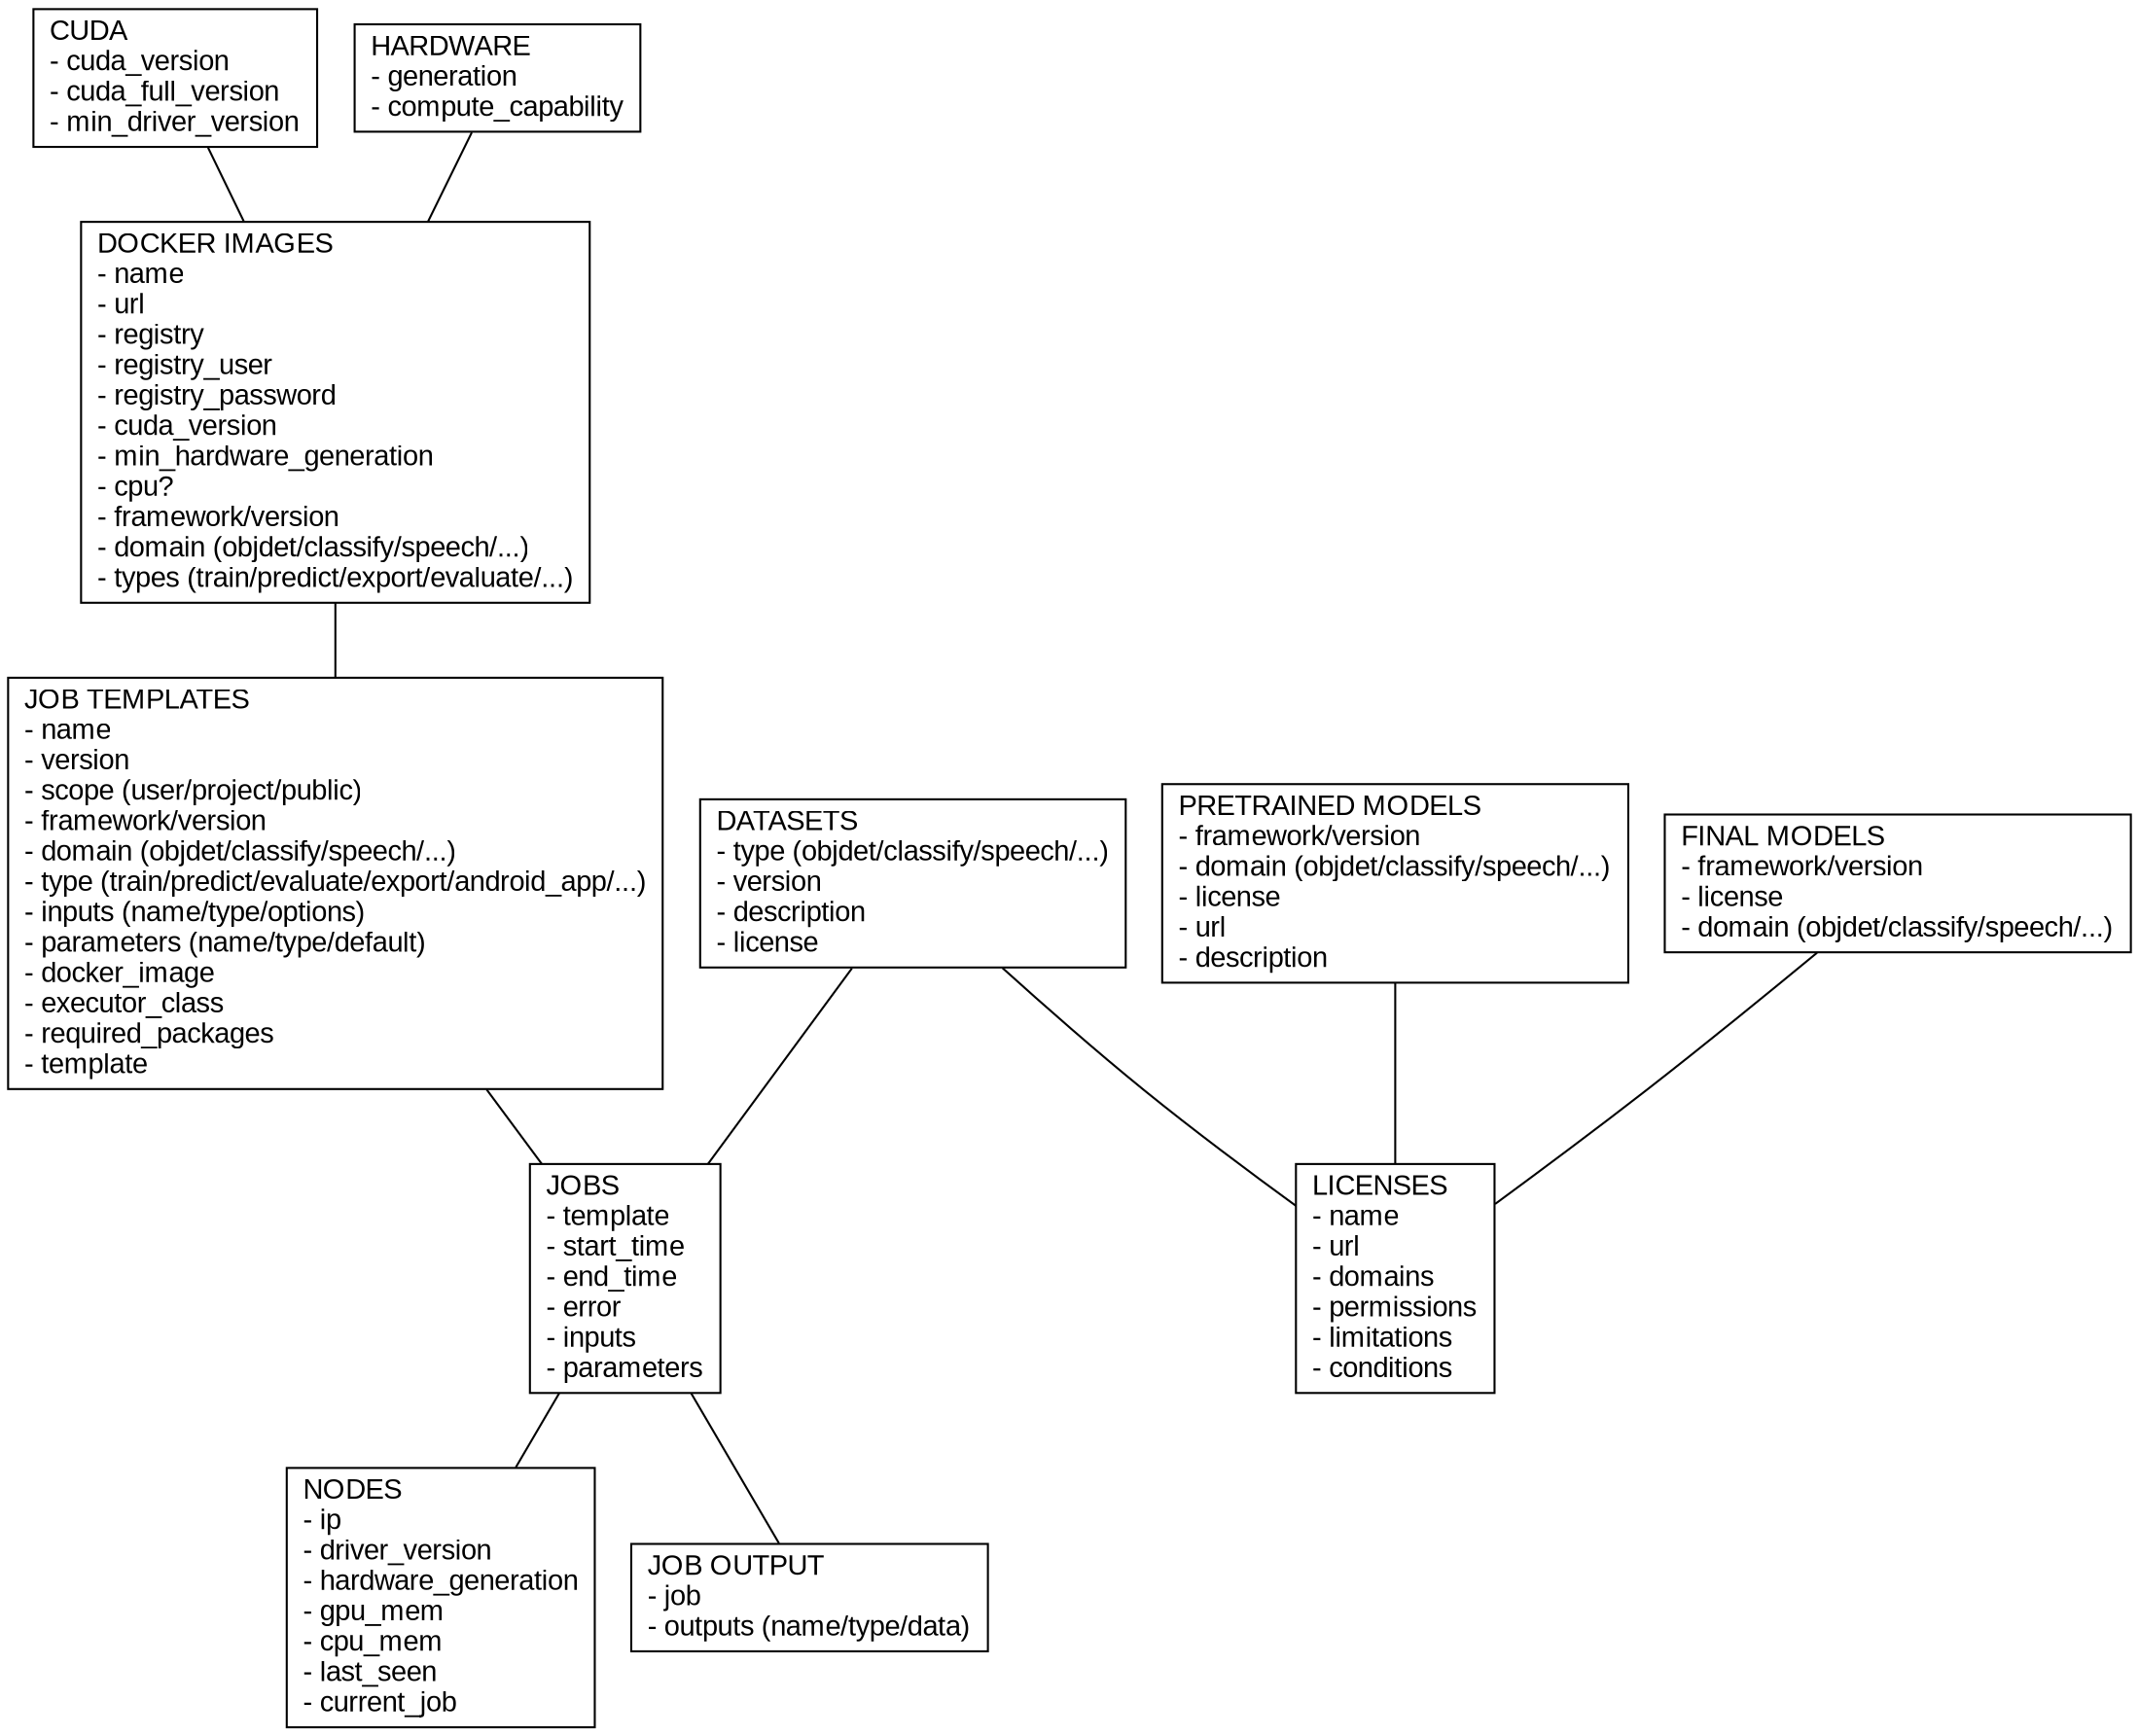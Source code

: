graph {

  node [shape=record fontname=Arial];

  cuda [label = "CUDA\l- cuda_version\l- cuda_full_version\l- min_driver_version"];
  hardware [label = "HARDWARE\l- generation\l- compute_capability"];
  licenses [label = "LICENSES\l- name\l- url\l- domains\l- permissions\l- limitations\l- conditions\l"];
  datasets [label = "DATASETS\l- type (objdet/classify/speech/...)\l- version\l- description\l- license\l"];
  //dataset_conversions [label = "DATASET CONVERSIONS\l- framework/version\l- domain (objdet/classify/speech/...)\l- options (for wai.annotations)\l"];
  pretrained_models [label = "PRETRAINED MODELS\l- framework/version\l- domain (objdet/classify/speech/...)\l- license\l- url\l- description\l"];
  final_models [label = "FINAL MODELS\l- framework/version\l- license\l- domain (objdet/classify/speech/...)"];
  nodes [label = "NODES\l- ip\l- driver_version\l- hardware_generation\l- gpu_mem\l- cpu_mem\l- last_seen\l- current_job\l"];
  jobs [label = "JOBS\l- template\l- start_time\l- end_time\l- error\l- inputs\l- parameters\l"];
  job_templates [label = "JOB TEMPLATES\l- name\l- version\l- scope (user/project/public)\l- framework/version\l- domain (objdet/classify/speech/...)\l- type (train/predict/evaluate/export/android_app/...)\l- inputs (name/type/options)\l- parameters (name/type/default)\l- docker_image\l- executor_class\l- required_packages\l- template\l"];
  job_output [label = "JOB OUTPUT\l- job\l- outputs (name/type/data)\l"];
  //job_visualization [label = "JOB VISUALIZATION\l- job\l- template\l"];
  //job_visualization_templates [label = "JOB VISUALIZATION TEMPLATES\leg Tensorboard"];
  docker_images [label = "DOCKER IMAGES\l- name\l- url\l- registry\l- registry_user\l- registry_password\l- cuda_version\l- min_hardware_generation\l- cpu?\l- framework/version\l- domain (objdet/classify/speech/...)\l- types (train/predict/export/evaluate/...)"];
  //temp_downloads [label = "TEMP DOWNLOADS"];

  cuda -- docker_images;
  hardware -- docker_images;
  datasets -- licenses;
  datasets -- jobs;
  pretrained_models -- licenses;
  final_models -- licenses;
  job_templates -- jobs;
  jobs -- job_output;
  jobs -- nodes;
  //job_output -- job_visualization;
  //job_visualization_templates -- job_visualization;
  //job_visualization_templates -- docker_images;
  docker_images -- job_templates;
  //dataset_conversions -- job_templates;
}
